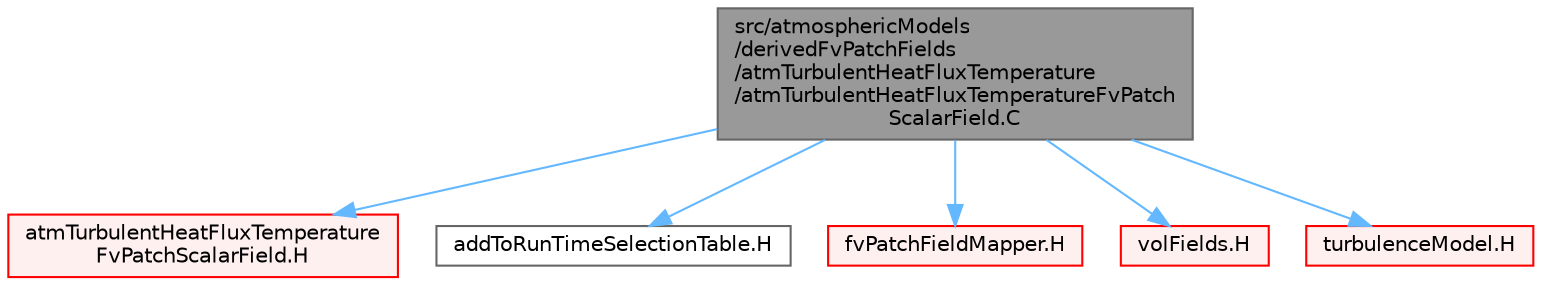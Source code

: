 digraph "src/atmosphericModels/derivedFvPatchFields/atmTurbulentHeatFluxTemperature/atmTurbulentHeatFluxTemperatureFvPatchScalarField.C"
{
 // LATEX_PDF_SIZE
  bgcolor="transparent";
  edge [fontname=Helvetica,fontsize=10,labelfontname=Helvetica,labelfontsize=10];
  node [fontname=Helvetica,fontsize=10,shape=box,height=0.2,width=0.4];
  Node1 [id="Node000001",label="src/atmosphericModels\l/derivedFvPatchFields\l/atmTurbulentHeatFluxTemperature\l/atmTurbulentHeatFluxTemperatureFvPatch\lScalarField.C",height=0.2,width=0.4,color="gray40", fillcolor="grey60", style="filled", fontcolor="black",tooltip=" "];
  Node1 -> Node2 [id="edge1_Node000001_Node000002",color="steelblue1",style="solid",tooltip=" "];
  Node2 [id="Node000002",label="atmTurbulentHeatFluxTemperature\lFvPatchScalarField.H",height=0.2,width=0.4,color="red", fillcolor="#FFF0F0", style="filled",URL="$atmTurbulentHeatFluxTemperatureFvPatchScalarField_8H.html",tooltip=" "];
  Node1 -> Node295 [id="edge2_Node000001_Node000295",color="steelblue1",style="solid",tooltip=" "];
  Node295 [id="Node000295",label="addToRunTimeSelectionTable.H",height=0.2,width=0.4,color="grey40", fillcolor="white", style="filled",URL="$addToRunTimeSelectionTable_8H.html",tooltip="Macros for easy insertion into run-time selection tables."];
  Node1 -> Node296 [id="edge3_Node000001_Node000296",color="steelblue1",style="solid",tooltip=" "];
  Node296 [id="Node000296",label="fvPatchFieldMapper.H",height=0.2,width=0.4,color="red", fillcolor="#FFF0F0", style="filled",URL="$fvPatchFieldMapper_8H.html",tooltip=" "];
  Node1 -> Node297 [id="edge4_Node000001_Node000297",color="steelblue1",style="solid",tooltip=" "];
  Node297 [id="Node000297",label="volFields.H",height=0.2,width=0.4,color="red", fillcolor="#FFF0F0", style="filled",URL="$volFields_8H.html",tooltip=" "];
  Node1 -> Node394 [id="edge5_Node000001_Node000394",color="steelblue1",style="solid",tooltip=" "];
  Node394 [id="Node000394",label="turbulenceModel.H",height=0.2,width=0.4,color="red", fillcolor="#FFF0F0", style="filled",URL="$turbulenceModel_8H.html",tooltip=" "];
}
